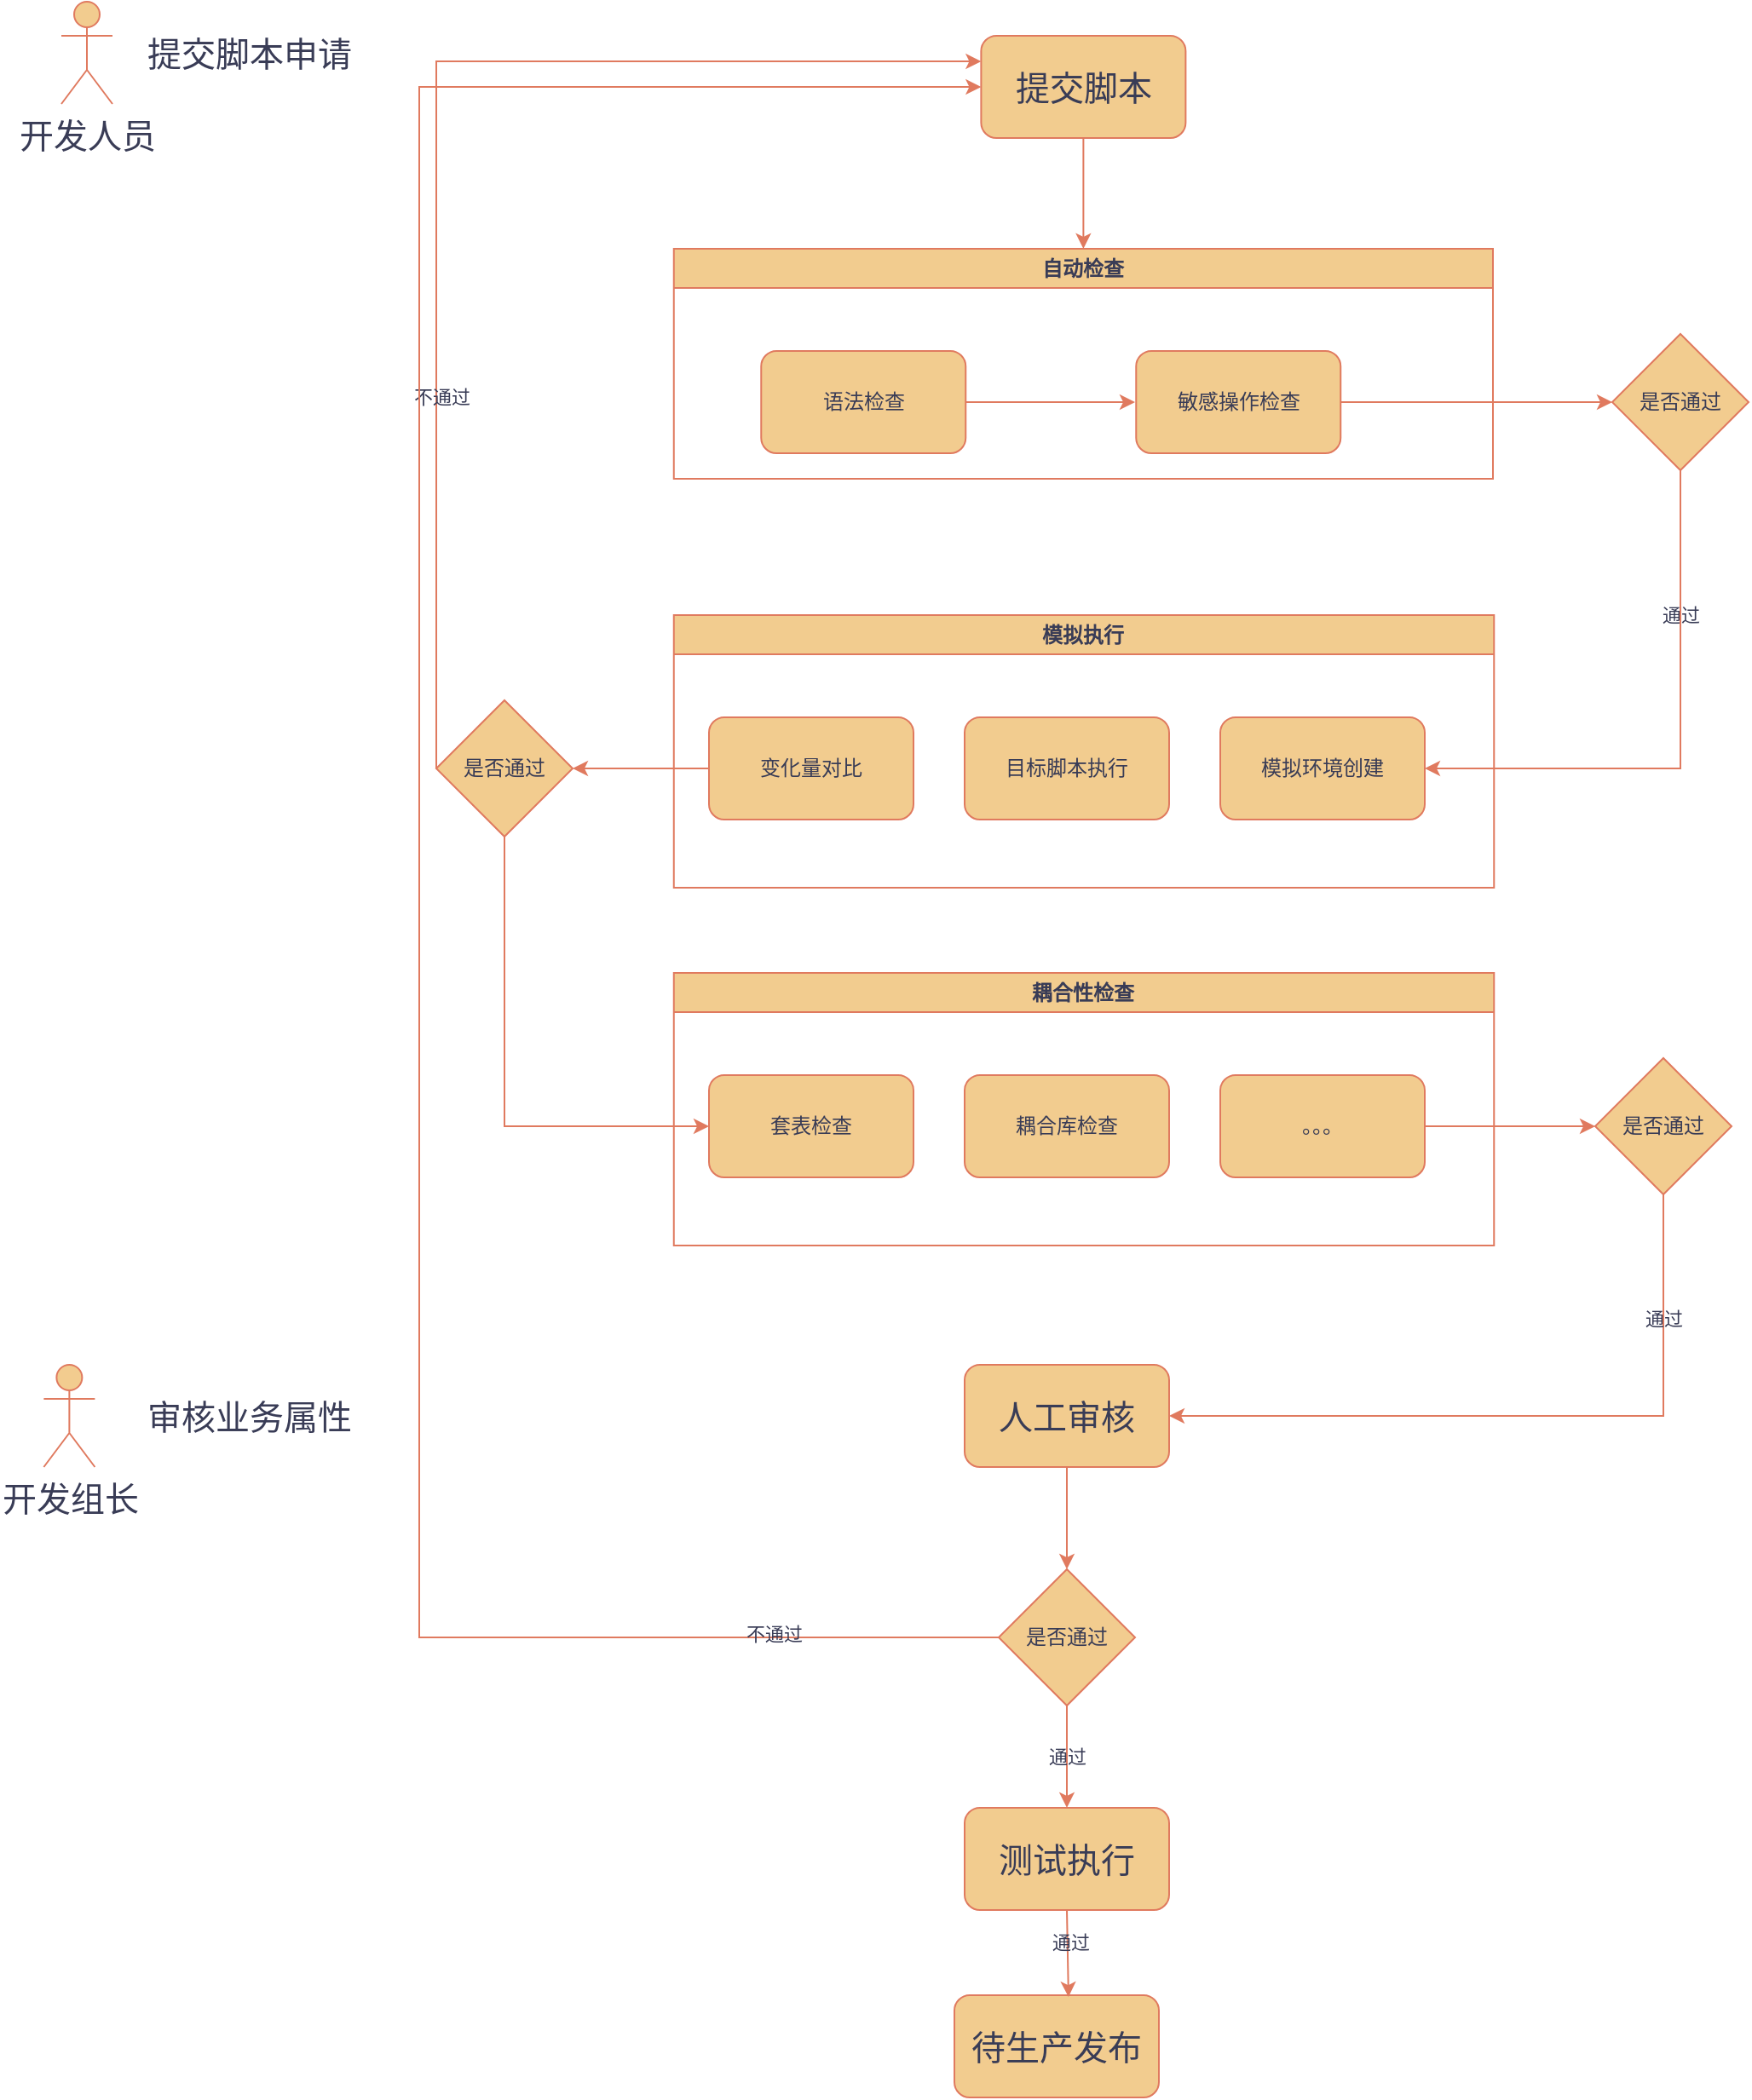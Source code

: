 <mxfile version="24.7.8">
  <diagram name="第 1 页" id="AcDDuyrtQmX0u-esm08_">
    <mxGraphModel dx="2195" dy="790" grid="1" gridSize="10" guides="1" tooltips="1" connect="1" arrows="0" fold="1" page="1" pageScale="1" pageWidth="827" pageHeight="1169" math="0" shadow="0">
      <root>
        <mxCell id="0" />
        <mxCell id="1" parent="0" />
        <mxCell id="837eysPBzcrNltalG10M-2" value="开发人员" style="shape=umlActor;verticalLabelPosition=bottom;verticalAlign=top;html=1;outlineConnect=0;fontSize=20;labelBackgroundColor=none;fillColor=#F2CC8F;strokeColor=#E07A5F;fontColor=#393C56;" vertex="1" parent="1">
          <mxGeometry x="-170" y="280" width="30" height="60" as="geometry" />
        </mxCell>
        <mxCell id="837eysPBzcrNltalG10M-6" value="&lt;font style=&quot;font-size: 20px;&quot;&gt;提交脚本&lt;/font&gt;" style="rounded=1;whiteSpace=wrap;html=1;labelBackgroundColor=none;fillColor=#F2CC8F;strokeColor=#E07A5F;fontColor=#393C56;" vertex="1" parent="1">
          <mxGeometry x="369.69" y="300" width="120" height="60" as="geometry" />
        </mxCell>
        <mxCell id="837eysPBzcrNltalG10M-11" value="" style="endArrow=classic;html=1;rounded=0;entryX=0.5;entryY=0;entryDx=0;entryDy=0;labelBackgroundColor=none;strokeColor=#E07A5F;fontColor=default;" edge="1" parent="1" source="837eysPBzcrNltalG10M-6" target="837eysPBzcrNltalG10M-13">
          <mxGeometry width="50" height="50" relative="1" as="geometry">
            <mxPoint x="180" y="455" as="sourcePoint" />
            <mxPoint x="430" y="345" as="targetPoint" />
          </mxGeometry>
        </mxCell>
        <mxCell id="837eysPBzcrNltalG10M-13" value="自动检查" style="swimlane;whiteSpace=wrap;html=1;labelBackgroundColor=none;fillColor=#F2CC8F;strokeColor=#E07A5F;fontColor=#393C56;" vertex="1" parent="1">
          <mxGeometry x="189.38" y="425" width="480.62" height="135" as="geometry" />
        </mxCell>
        <mxCell id="837eysPBzcrNltalG10M-14" value="语法检查" style="rounded=1;whiteSpace=wrap;html=1;labelBackgroundColor=none;fillColor=#F2CC8F;strokeColor=#E07A5F;fontColor=#393C56;" vertex="1" parent="837eysPBzcrNltalG10M-13">
          <mxGeometry x="51.25" y="60" width="120" height="60" as="geometry" />
        </mxCell>
        <mxCell id="837eysPBzcrNltalG10M-15" value="敏感操作检查" style="rounded=1;whiteSpace=wrap;html=1;labelBackgroundColor=none;fillColor=#F2CC8F;strokeColor=#E07A5F;fontColor=#393C56;" vertex="1" parent="837eysPBzcrNltalG10M-13">
          <mxGeometry x="271.25" y="60" width="120" height="60" as="geometry" />
        </mxCell>
        <mxCell id="837eysPBzcrNltalG10M-33" value="" style="endArrow=classic;html=1;rounded=0;exitX=1;exitY=0.5;exitDx=0;exitDy=0;labelBackgroundColor=none;strokeColor=#E07A5F;fontColor=default;" edge="1" parent="837eysPBzcrNltalG10M-13" source="837eysPBzcrNltalG10M-14">
          <mxGeometry width="50" height="50" relative="1" as="geometry">
            <mxPoint x="210.62" y="125" as="sourcePoint" />
            <mxPoint x="270.62" y="90" as="targetPoint" />
          </mxGeometry>
        </mxCell>
        <mxCell id="837eysPBzcrNltalG10M-17" value="模拟执行" style="swimlane;whiteSpace=wrap;html=1;labelBackgroundColor=none;fillColor=#F2CC8F;strokeColor=#E07A5F;fontColor=#393C56;" vertex="1" parent="1">
          <mxGeometry x="189.38" y="640" width="481.25" height="160" as="geometry" />
        </mxCell>
        <mxCell id="837eysPBzcrNltalG10M-18" value="模拟环境创建" style="rounded=1;whiteSpace=wrap;html=1;labelBackgroundColor=none;fillColor=#F2CC8F;strokeColor=#E07A5F;fontColor=#393C56;" vertex="1" parent="837eysPBzcrNltalG10M-17">
          <mxGeometry x="320.62" y="60" width="120" height="60" as="geometry" />
        </mxCell>
        <mxCell id="837eysPBzcrNltalG10M-19" value="目标脚本执行" style="rounded=1;whiteSpace=wrap;html=1;labelBackgroundColor=none;fillColor=#F2CC8F;strokeColor=#E07A5F;fontColor=#393C56;" vertex="1" parent="837eysPBzcrNltalG10M-17">
          <mxGeometry x="170.62" y="60" width="120" height="60" as="geometry" />
        </mxCell>
        <mxCell id="837eysPBzcrNltalG10M-23" value="变化量对比" style="rounded=1;whiteSpace=wrap;html=1;labelBackgroundColor=none;fillColor=#F2CC8F;strokeColor=#E07A5F;fontColor=#393C56;" vertex="1" parent="837eysPBzcrNltalG10M-17">
          <mxGeometry x="20.62" y="60" width="120" height="60" as="geometry" />
        </mxCell>
        <mxCell id="837eysPBzcrNltalG10M-24" value="耦合性检查" style="swimlane;whiteSpace=wrap;html=1;labelBackgroundColor=none;fillColor=#F2CC8F;strokeColor=#E07A5F;fontColor=#393C56;" vertex="1" parent="1">
          <mxGeometry x="189.38" y="850" width="481.25" height="160" as="geometry" />
        </mxCell>
        <mxCell id="837eysPBzcrNltalG10M-25" value="套表检查" style="rounded=1;whiteSpace=wrap;html=1;labelBackgroundColor=none;fillColor=#F2CC8F;strokeColor=#E07A5F;fontColor=#393C56;" vertex="1" parent="837eysPBzcrNltalG10M-24">
          <mxGeometry x="20.62" y="60" width="120" height="60" as="geometry" />
        </mxCell>
        <mxCell id="837eysPBzcrNltalG10M-26" value="耦合库检查" style="rounded=1;whiteSpace=wrap;html=1;labelBackgroundColor=none;fillColor=#F2CC8F;strokeColor=#E07A5F;fontColor=#393C56;" vertex="1" parent="837eysPBzcrNltalG10M-24">
          <mxGeometry x="170.62" y="60" width="120" height="60" as="geometry" />
        </mxCell>
        <mxCell id="837eysPBzcrNltalG10M-27" value="。。。" style="rounded=1;whiteSpace=wrap;html=1;labelBackgroundColor=none;fillColor=#F2CC8F;strokeColor=#E07A5F;fontColor=#393C56;" vertex="1" parent="837eysPBzcrNltalG10M-24">
          <mxGeometry x="320.62" y="60" width="120" height="60" as="geometry" />
        </mxCell>
        <mxCell id="837eysPBzcrNltalG10M-28" value="是否通过" style="rhombus;whiteSpace=wrap;html=1;labelBackgroundColor=none;fillColor=#F2CC8F;strokeColor=#E07A5F;fontColor=#393C56;" vertex="1" parent="1">
          <mxGeometry x="50" y="690" width="80" height="80" as="geometry" />
        </mxCell>
        <mxCell id="837eysPBzcrNltalG10M-31" value="" style="endArrow=classic;html=1;rounded=0;entryX=0;entryY=0.5;entryDx=0;entryDy=0;exitX=1;exitY=0.5;exitDx=0;exitDy=0;labelBackgroundColor=none;strokeColor=#E07A5F;fontColor=default;" edge="1" parent="1" source="837eysPBzcrNltalG10M-15" target="837eysPBzcrNltalG10M-34">
          <mxGeometry width="50" height="50" relative="1" as="geometry">
            <mxPoint x="440" y="580" as="sourcePoint" />
            <mxPoint x="80" y="540" as="targetPoint" />
          </mxGeometry>
        </mxCell>
        <mxCell id="837eysPBzcrNltalG10M-32" value="通过" style="edgeLabel;html=1;align=center;verticalAlign=middle;resizable=0;points=[];labelBackgroundColor=none;fontColor=#393C56;" vertex="1" connectable="0" parent="837eysPBzcrNltalG10M-31">
          <mxGeometry x="0.181" y="1" relative="1" as="geometry">
            <mxPoint x="105" y="126" as="offset" />
          </mxGeometry>
        </mxCell>
        <mxCell id="837eysPBzcrNltalG10M-34" value="是否通过" style="rhombus;whiteSpace=wrap;html=1;labelBackgroundColor=none;fillColor=#F2CC8F;strokeColor=#E07A5F;fontColor=#393C56;" vertex="1" parent="1">
          <mxGeometry x="740" y="475" width="80" height="80" as="geometry" />
        </mxCell>
        <mxCell id="837eysPBzcrNltalG10M-35" value="" style="endArrow=classic;html=1;rounded=0;exitX=0.5;exitY=1;exitDx=0;exitDy=0;labelBackgroundColor=none;strokeColor=#E07A5F;fontColor=default;" edge="1" parent="1" source="837eysPBzcrNltalG10M-34" target="837eysPBzcrNltalG10M-18">
          <mxGeometry width="50" height="50" relative="1" as="geometry">
            <mxPoint x="740" y="700" as="sourcePoint" />
            <mxPoint x="790" y="650" as="targetPoint" />
            <Array as="points">
              <mxPoint x="780" y="730" />
            </Array>
          </mxGeometry>
        </mxCell>
        <mxCell id="837eysPBzcrNltalG10M-36" value="" style="endArrow=classic;html=1;rounded=0;entryX=1;entryY=0.5;entryDx=0;entryDy=0;exitX=0;exitY=0.5;exitDx=0;exitDy=0;labelBackgroundColor=none;strokeColor=#E07A5F;fontColor=default;" edge="1" parent="1" source="837eysPBzcrNltalG10M-23" target="837eysPBzcrNltalG10M-28">
          <mxGeometry width="50" height="50" relative="1" as="geometry">
            <mxPoint x="60" y="890" as="sourcePoint" />
            <mxPoint x="110" y="840" as="targetPoint" />
          </mxGeometry>
        </mxCell>
        <mxCell id="837eysPBzcrNltalG10M-39" value="" style="endArrow=classic;html=1;rounded=0;entryX=0;entryY=0.5;entryDx=0;entryDy=0;exitX=0.5;exitY=1;exitDx=0;exitDy=0;labelBackgroundColor=none;strokeColor=#E07A5F;fontColor=default;" edge="1" parent="1" source="837eysPBzcrNltalG10M-28" target="837eysPBzcrNltalG10M-25">
          <mxGeometry width="50" height="50" relative="1" as="geometry">
            <mxPoint x="10" y="870" as="sourcePoint" />
            <mxPoint x="91.04" y="907.04" as="targetPoint" />
            <Array as="points">
              <mxPoint x="90" y="940" />
            </Array>
          </mxGeometry>
        </mxCell>
        <mxCell id="837eysPBzcrNltalG10M-40" value="&lt;font style=&quot;font-size: 20px;&quot;&gt;人工审核&lt;/font&gt;" style="rounded=1;whiteSpace=wrap;html=1;labelBackgroundColor=none;fillColor=#F2CC8F;strokeColor=#E07A5F;fontColor=#393C56;" vertex="1" parent="1">
          <mxGeometry x="360" y="1080" width="120" height="60" as="geometry" />
        </mxCell>
        <mxCell id="837eysPBzcrNltalG10M-42" value="是否通过" style="rhombus;whiteSpace=wrap;html=1;labelBackgroundColor=none;fillColor=#F2CC8F;strokeColor=#E07A5F;fontColor=#393C56;" vertex="1" parent="1">
          <mxGeometry x="730" y="900" width="80" height="80" as="geometry" />
        </mxCell>
        <mxCell id="837eysPBzcrNltalG10M-43" value="" style="endArrow=classic;html=1;rounded=0;entryX=0;entryY=0.5;entryDx=0;entryDy=0;exitX=1;exitY=0.5;exitDx=0;exitDy=0;labelBackgroundColor=none;strokeColor=#E07A5F;fontColor=default;" edge="1" parent="1" source="837eysPBzcrNltalG10M-27" target="837eysPBzcrNltalG10M-42">
          <mxGeometry width="50" height="50" relative="1" as="geometry">
            <mxPoint x="670" y="1120" as="sourcePoint" />
            <mxPoint x="720" y="1070" as="targetPoint" />
          </mxGeometry>
        </mxCell>
        <mxCell id="837eysPBzcrNltalG10M-44" value="" style="endArrow=classic;html=1;rounded=0;entryX=1;entryY=0.5;entryDx=0;entryDy=0;exitX=0.5;exitY=1;exitDx=0;exitDy=0;labelBackgroundColor=none;strokeColor=#E07A5F;fontColor=default;" edge="1" parent="1" source="837eysPBzcrNltalG10M-42" target="837eysPBzcrNltalG10M-40">
          <mxGeometry width="50" height="50" relative="1" as="geometry">
            <mxPoint x="670" y="1100" as="sourcePoint" />
            <mxPoint x="720" y="1050" as="targetPoint" />
            <Array as="points">
              <mxPoint x="770" y="1110" />
            </Array>
          </mxGeometry>
        </mxCell>
        <mxCell id="837eysPBzcrNltalG10M-58" value="通过" style="edgeLabel;html=1;align=center;verticalAlign=middle;resizable=0;points=[];labelBackgroundColor=none;fontColor=#393C56;" vertex="1" connectable="0" parent="837eysPBzcrNltalG10M-44">
          <mxGeometry x="-0.652" relative="1" as="geometry">
            <mxPoint as="offset" />
          </mxGeometry>
        </mxCell>
        <mxCell id="837eysPBzcrNltalG10M-45" value="&lt;font style=&quot;font-size: 20px;&quot;&gt;开发组长&lt;/font&gt;" style="shape=umlActor;verticalLabelPosition=bottom;verticalAlign=top;html=1;outlineConnect=0;labelBackgroundColor=none;fillColor=#F2CC8F;strokeColor=#E07A5F;fontColor=#393C56;" vertex="1" parent="1">
          <mxGeometry x="-180.31" y="1080" width="30" height="60" as="geometry" />
        </mxCell>
        <mxCell id="837eysPBzcrNltalG10M-47" value="&lt;font style=&quot;font-size: 20px;&quot;&gt;审核业务属性&lt;/font&gt;" style="text;html=1;align=center;verticalAlign=middle;resizable=0;points=[];autosize=1;strokeColor=none;fillColor=none;labelBackgroundColor=none;fontColor=#393C56;" vertex="1" parent="1">
          <mxGeometry x="-130.31" y="1090" width="140" height="40" as="geometry" />
        </mxCell>
        <mxCell id="837eysPBzcrNltalG10M-48" value="是否通过" style="rhombus;whiteSpace=wrap;html=1;labelBackgroundColor=none;fillColor=#F2CC8F;strokeColor=#E07A5F;fontColor=#393C56;" vertex="1" parent="1">
          <mxGeometry x="380" y="1200" width="80" height="80" as="geometry" />
        </mxCell>
        <mxCell id="837eysPBzcrNltalG10M-49" value="&lt;font style=&quot;font-size: 20px;&quot;&gt;测试执行&lt;br&gt;&lt;/font&gt;" style="rounded=1;whiteSpace=wrap;html=1;labelBackgroundColor=none;fillColor=#F2CC8F;strokeColor=#E07A5F;fontColor=#393C56;" vertex="1" parent="1">
          <mxGeometry x="360" y="1340" width="120" height="60" as="geometry" />
        </mxCell>
        <mxCell id="837eysPBzcrNltalG10M-50" value="" style="endArrow=classic;html=1;rounded=0;entryX=0.5;entryY=0;entryDx=0;entryDy=0;labelBackgroundColor=none;strokeColor=#E07A5F;fontColor=default;" edge="1" parent="1" source="837eysPBzcrNltalG10M-40" target="837eysPBzcrNltalG10M-48">
          <mxGeometry width="50" height="50" relative="1" as="geometry">
            <mxPoint x="340" y="1220" as="sourcePoint" />
            <mxPoint x="390" y="1170" as="targetPoint" />
          </mxGeometry>
        </mxCell>
        <mxCell id="837eysPBzcrNltalG10M-51" value="" style="endArrow=classic;html=1;rounded=0;entryX=0.5;entryY=0;entryDx=0;entryDy=0;labelBackgroundColor=none;strokeColor=#E07A5F;fontColor=default;" edge="1" parent="1" source="837eysPBzcrNltalG10M-48" target="837eysPBzcrNltalG10M-49">
          <mxGeometry width="50" height="50" relative="1" as="geometry">
            <mxPoint x="270" y="1350" as="sourcePoint" />
            <mxPoint x="320" y="1300" as="targetPoint" />
          </mxGeometry>
        </mxCell>
        <mxCell id="837eysPBzcrNltalG10M-57" value="通过" style="edgeLabel;html=1;align=center;verticalAlign=middle;resizable=0;points=[];labelBackgroundColor=none;fontColor=#393C56;" vertex="1" connectable="0" parent="837eysPBzcrNltalG10M-51">
          <mxGeometry relative="1" as="geometry">
            <mxPoint as="offset" />
          </mxGeometry>
        </mxCell>
        <mxCell id="837eysPBzcrNltalG10M-53" value="&lt;font style=&quot;font-size: 20px;&quot;&gt;待&lt;font style=&quot;font-size: 20px;&quot;&gt;生产发布&lt;br&gt;&lt;/font&gt;&lt;/font&gt;" style="rounded=1;whiteSpace=wrap;html=1;labelBackgroundColor=none;fillColor=#F2CC8F;strokeColor=#E07A5F;fontColor=#393C56;" vertex="1" parent="1">
          <mxGeometry x="354" y="1450" width="120" height="60" as="geometry" />
        </mxCell>
        <mxCell id="837eysPBzcrNltalG10M-54" value="&lt;font style=&quot;font-size: 20px;&quot;&gt;提交脚本申请&lt;br&gt;&lt;/font&gt;" style="text;html=1;align=center;verticalAlign=middle;resizable=0;points=[];autosize=1;strokeColor=none;fillColor=none;labelBackgroundColor=none;fontColor=#393C56;" vertex="1" parent="1">
          <mxGeometry x="-130.31" y="290" width="140" height="40" as="geometry" />
        </mxCell>
        <mxCell id="837eysPBzcrNltalG10M-55" value="" style="endArrow=classic;html=1;rounded=0;exitX=0;exitY=0.5;exitDx=0;exitDy=0;entryX=0;entryY=0.25;entryDx=0;entryDy=0;labelBackgroundColor=none;strokeColor=#E07A5F;fontColor=default;" edge="1" parent="1" source="837eysPBzcrNltalG10M-28" target="837eysPBzcrNltalG10M-6">
          <mxGeometry width="50" height="50" relative="1" as="geometry">
            <mxPoint y="730" as="sourcePoint" />
            <mxPoint x="50" y="680" as="targetPoint" />
            <Array as="points">
              <mxPoint x="50" y="315" />
            </Array>
          </mxGeometry>
        </mxCell>
        <mxCell id="837eysPBzcrNltalG10M-56" value="不通过" style="edgeLabel;html=1;align=center;verticalAlign=middle;resizable=0;points=[];labelBackgroundColor=none;fontColor=#393C56;" vertex="1" connectable="0" parent="837eysPBzcrNltalG10M-55">
          <mxGeometry x="-0.407" y="-3" relative="1" as="geometry">
            <mxPoint as="offset" />
          </mxGeometry>
        </mxCell>
        <mxCell id="837eysPBzcrNltalG10M-59" value="" style="endArrow=classic;html=1;rounded=0;exitX=0;exitY=0.5;exitDx=0;exitDy=0;entryX=0;entryY=0.5;entryDx=0;entryDy=0;labelBackgroundColor=none;strokeColor=#E07A5F;fontColor=default;" edge="1" parent="1" source="837eysPBzcrNltalG10M-48" target="837eysPBzcrNltalG10M-6">
          <mxGeometry width="50" height="50" relative="1" as="geometry">
            <mxPoint x="200" y="1250" as="sourcePoint" />
            <mxPoint x="250" y="1200" as="targetPoint" />
            <Array as="points">
              <mxPoint x="40" y="1240" />
              <mxPoint x="40" y="820" />
              <mxPoint x="40" y="330" />
            </Array>
          </mxGeometry>
        </mxCell>
        <mxCell id="837eysPBzcrNltalG10M-60" value="不通过" style="edgeLabel;html=1;align=center;verticalAlign=middle;resizable=0;points=[];labelBackgroundColor=none;fontColor=#393C56;" vertex="1" connectable="0" parent="837eysPBzcrNltalG10M-59">
          <mxGeometry x="-0.833" y="-2" relative="1" as="geometry">
            <mxPoint as="offset" />
          </mxGeometry>
        </mxCell>
        <mxCell id="837eysPBzcrNltalG10M-61" value="" style="endArrow=classic;html=1;rounded=0;entryX=0.558;entryY=0.017;entryDx=0;entryDy=0;entryPerimeter=0;exitX=0.5;exitY=1;exitDx=0;exitDy=0;labelBackgroundColor=none;strokeColor=#E07A5F;fontColor=default;" edge="1" parent="1" source="837eysPBzcrNltalG10M-49" target="837eysPBzcrNltalG10M-53">
          <mxGeometry width="50" height="50" relative="1" as="geometry">
            <mxPoint x="220" y="1470" as="sourcePoint" />
            <mxPoint x="270" y="1420" as="targetPoint" />
          </mxGeometry>
        </mxCell>
        <mxCell id="837eysPBzcrNltalG10M-62" value="通过" style="edgeLabel;html=1;align=center;verticalAlign=middle;resizable=0;points=[];labelBackgroundColor=none;fontColor=#393C56;" vertex="1" connectable="0" parent="837eysPBzcrNltalG10M-61">
          <mxGeometry x="-0.255" y="1" relative="1" as="geometry">
            <mxPoint as="offset" />
          </mxGeometry>
        </mxCell>
      </root>
    </mxGraphModel>
  </diagram>
</mxfile>
